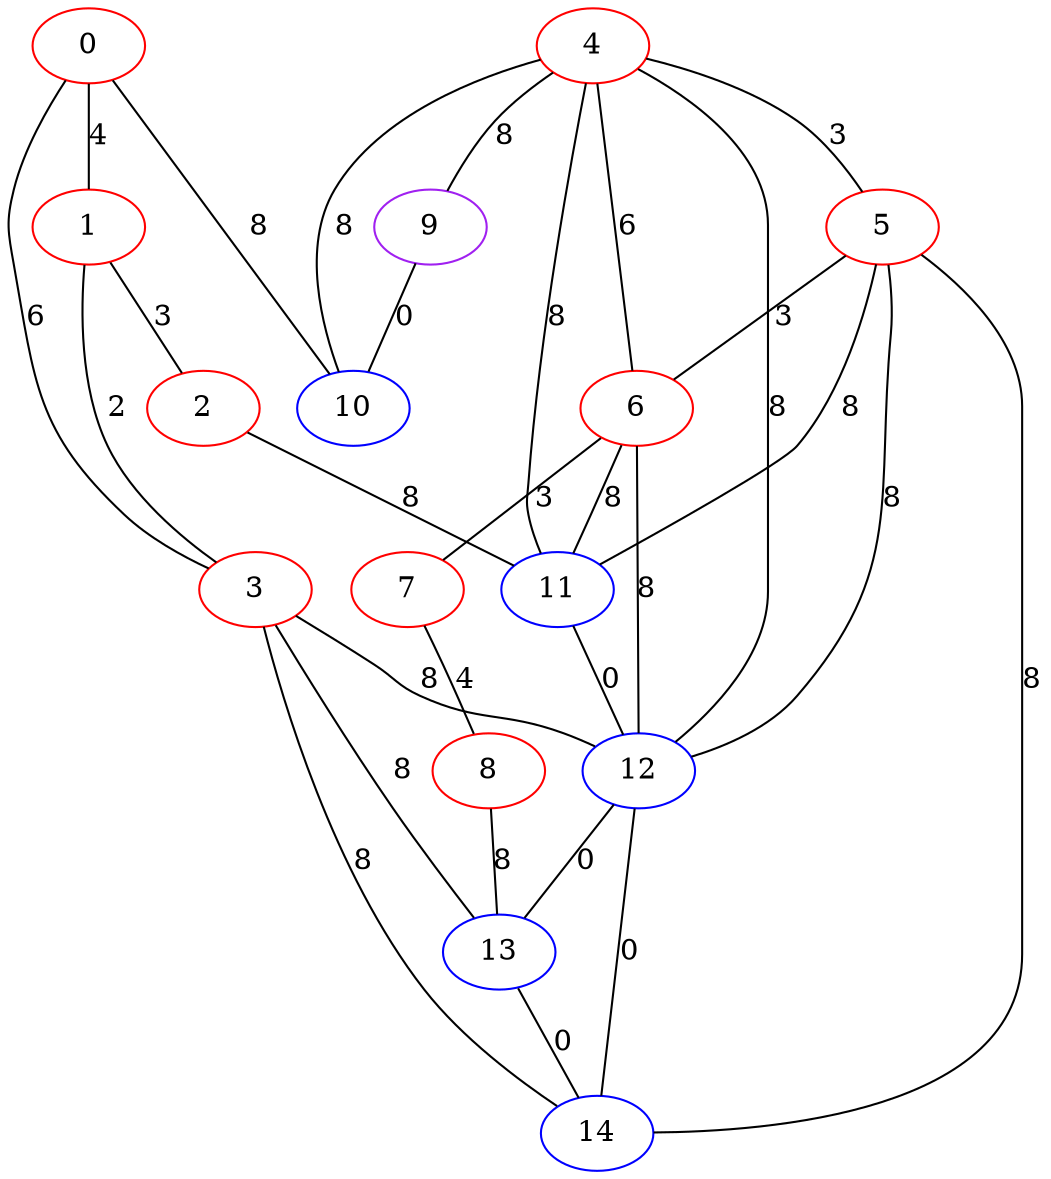 graph "" {
0 [color=red, weight=1];
1 [color=red, weight=1];
2 [color=red, weight=1];
3 [color=red, weight=1];
4 [color=red, weight=1];
5 [color=red, weight=1];
6 [color=red, weight=1];
7 [color=red, weight=1];
8 [color=red, weight=1];
9 [color=purple, weight=4];
10 [color=blue, weight=3];
11 [color=blue, weight=3];
12 [color=blue, weight=3];
13 [color=blue, weight=3];
14 [color=blue, weight=3];
0 -- 1  [key=0, label=4];
0 -- 10  [key=0, label=8];
0 -- 3  [key=0, label=6];
1 -- 2  [key=0, label=3];
1 -- 3  [key=0, label=2];
2 -- 11  [key=0, label=8];
3 -- 12  [key=0, label=8];
3 -- 13  [key=0, label=8];
3 -- 14  [key=0, label=8];
4 -- 5  [key=0, label=3];
4 -- 6  [key=0, label=6];
4 -- 9  [key=0, label=8];
4 -- 10  [key=0, label=8];
4 -- 11  [key=0, label=8];
4 -- 12  [key=0, label=8];
5 -- 12  [key=0, label=8];
5 -- 11  [key=0, label=8];
5 -- 14  [key=0, label=8];
5 -- 6  [key=0, label=3];
6 -- 12  [key=0, label=8];
6 -- 11  [key=0, label=8];
6 -- 7  [key=0, label=3];
7 -- 8  [key=0, label=4];
8 -- 13  [key=0, label=8];
9 -- 10  [key=0, label=0];
11 -- 12  [key=0, label=0];
12 -- 13  [key=0, label=0];
12 -- 14  [key=0, label=0];
13 -- 14  [key=0, label=0];
}
